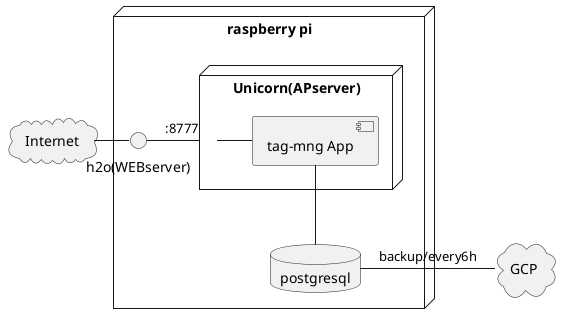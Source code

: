 @startuml
'MODULEs
node "raspberry pi" as pi {

  () "h2o(WEBserver)" as h2o

  node "Unicorn(APserver)" as unicorn {
    component "tag-mng App" as tag_mng_app
  }

  database "postgresql" as postgres {
    
  }

}

cloud "Internet" as internet {

}
cloud "GCP" as gcp {

}


'RELATIONs
internet - h2o
h2o - unicorn : :8777
unicorn - tag_mng_app
tag_mng_app -- postgres
postgres - gcp : backup/every6h

@enduml

